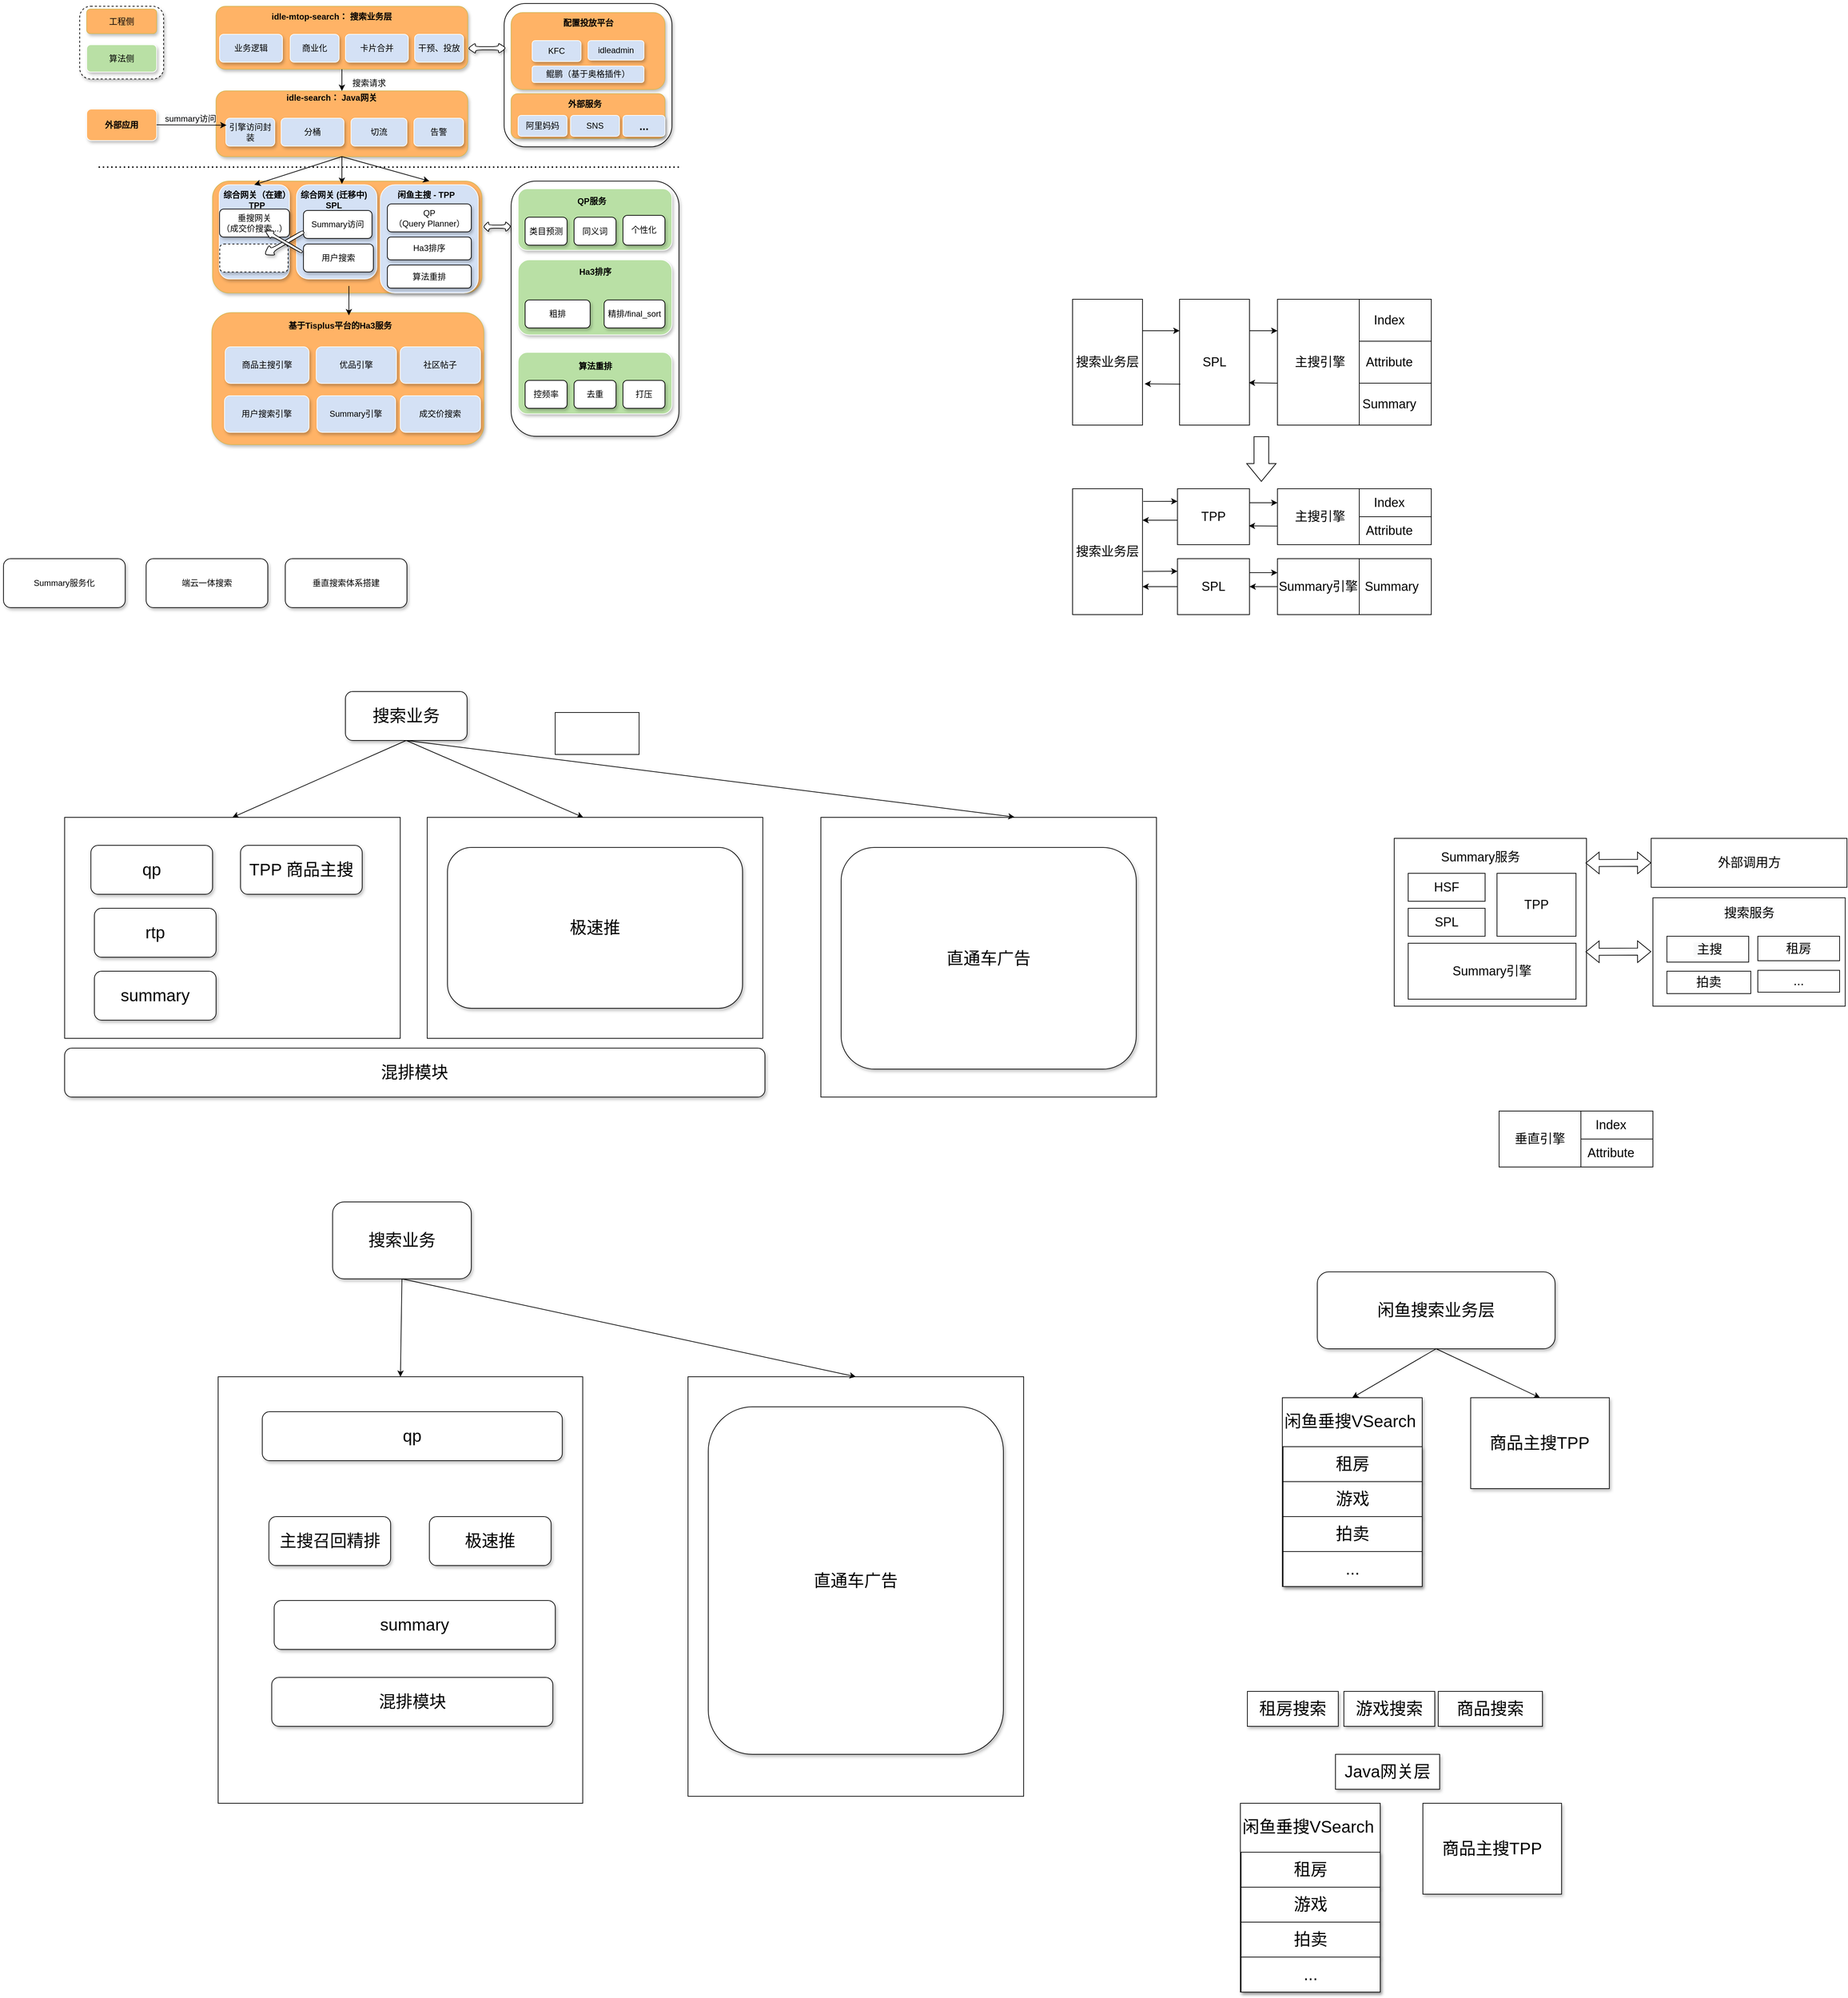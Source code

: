<mxfile version="15.5.5" type="github">
  <diagram id="nrhkv89WRPYNyi5R9gv3" name="Page-1">
    <mxGraphModel dx="2573" dy="996" grid="1" gridSize="10" guides="1" tooltips="1" connect="1" arrows="1" fold="1" page="1" pageScale="1" pageWidth="827" pageHeight="1169" math="0" shadow="0">
      <root>
        <mxCell id="0" />
        <mxCell id="1" parent="0" />
        <mxCell id="Nq8M5jpp8uqmLhBTmS_X-75" value="" style="rounded=0;whiteSpace=wrap;html=1;fontSize=18;" parent="1" vertex="1">
          <mxGeometry x="2150" y="1845" width="275" height="155" as="geometry" />
        </mxCell>
        <mxCell id="Nq8M5jpp8uqmLhBTmS_X-68" value="" style="rounded=0;whiteSpace=wrap;html=1;fontSize=18;" parent="1" vertex="1">
          <mxGeometry x="1780" y="1760" width="275" height="240" as="geometry" />
        </mxCell>
        <mxCell id="2_ZotJ4DdZBRaaGF1hpQ-7" value="" style="rounded=0;whiteSpace=wrap;html=1;fontSize=24;" parent="1" vertex="1">
          <mxGeometry x="-121.58" y="1730" width="480" height="316" as="geometry" />
        </mxCell>
        <mxCell id="0Eh8W8xkV04Ss9iOJh_o-1" value="" style="endArrow=none;dashed=1;html=1;strokeColor=#000000;strokeWidth=2;dashPattern=1 2;" parent="1" edge="1">
          <mxGeometry width="50" height="50" relative="1" as="geometry">
            <mxPoint x="-73" y="800" as="sourcePoint" />
            <mxPoint x="757" y="800" as="targetPoint" />
          </mxGeometry>
        </mxCell>
        <mxCell id="0Eh8W8xkV04Ss9iOJh_o-2" value="" style="rounded=1;whiteSpace=wrap;html=1;shadow=1;" parent="1" vertex="1">
          <mxGeometry x="507" y="566" width="240" height="205" as="geometry" />
        </mxCell>
        <mxCell id="0Eh8W8xkV04Ss9iOJh_o-3" value="" style="rounded=1;whiteSpace=wrap;html=1;shadow=1;dashed=1;" parent="1" vertex="1">
          <mxGeometry x="-100" y="570" width="120" height="104" as="geometry" />
        </mxCell>
        <mxCell id="0Eh8W8xkV04Ss9iOJh_o-4" value="" style="rounded=1;whiteSpace=wrap;html=1;shadow=1;" parent="1" vertex="1">
          <mxGeometry x="517" y="820" width="240" height="365" as="geometry" />
        </mxCell>
        <mxCell id="0Eh8W8xkV04Ss9iOJh_o-5" value="" style="rounded=1;whiteSpace=wrap;html=1;fillColor=#FFB366;strokeColor=#d6b656;shadow=1;" parent="1" vertex="1">
          <mxGeometry x="90" y="820" width="385.25" height="160" as="geometry" />
        </mxCell>
        <mxCell id="0Eh8W8xkV04Ss9iOJh_o-6" value="" style="rounded=1;whiteSpace=wrap;html=1;fillColor=#FFB366;strokeColor=#d6b656;shadow=1;" parent="1" vertex="1">
          <mxGeometry x="95" y="570" width="360" height="90" as="geometry" />
        </mxCell>
        <mxCell id="0Eh8W8xkV04Ss9iOJh_o-7" value="&lt;b&gt;idle-mtop-search： 搜索业务层&lt;/b&gt;" style="text;html=1;resizable=0;autosize=1;align=center;verticalAlign=middle;points=[];fillColor=none;strokeColor=none;rounded=0;shadow=1;" parent="1" vertex="1">
          <mxGeometry x="165" y="575" width="190" height="20" as="geometry" />
        </mxCell>
        <mxCell id="0Eh8W8xkV04Ss9iOJh_o-8" value="" style="rounded=1;whiteSpace=wrap;html=1;fillColor=#FFB366;strokeColor=#d6b656;shadow=1;" parent="1" vertex="1">
          <mxGeometry x="95" y="691" width="360" height="94" as="geometry" />
        </mxCell>
        <mxCell id="0Eh8W8xkV04Ss9iOJh_o-9" value="&lt;b&gt;idle-search： Java网关&lt;/b&gt;" style="text;html=1;resizable=0;autosize=1;align=center;verticalAlign=middle;points=[];fillColor=none;strokeColor=none;rounded=0;shadow=1;" parent="1" vertex="1">
          <mxGeometry x="190" y="691" width="140" height="20" as="geometry" />
        </mxCell>
        <mxCell id="0Eh8W8xkV04Ss9iOJh_o-10" value="算法侧" style="rounded=1;whiteSpace=wrap;html=1;fillColor=#B9E0A5;strokeColor=#FFFFFF;shadow=1;" parent="1" vertex="1">
          <mxGeometry x="-90" y="625" width="100" height="39" as="geometry" />
        </mxCell>
        <mxCell id="0Eh8W8xkV04Ss9iOJh_o-11" value="工程侧" style="rounded=1;whiteSpace=wrap;html=1;fillColor=#FFB366;strokeColor=#d6b656;shadow=1;" parent="1" vertex="1">
          <mxGeometry x="-90" y="574" width="100" height="35" as="geometry" />
        </mxCell>
        <mxCell id="0Eh8W8xkV04Ss9iOJh_o-12" value="卡片合并" style="rounded=1;whiteSpace=wrap;html=1;fillColor=#D4E1F5;strokeColor=#FFFFFF;shadow=1;" parent="1" vertex="1">
          <mxGeometry x="280" y="610" width="90" height="40" as="geometry" />
        </mxCell>
        <mxCell id="0Eh8W8xkV04Ss9iOJh_o-13" value="业务逻辑" style="rounded=1;whiteSpace=wrap;html=1;fillColor=#D4E1F5;strokeColor=#FFFFFF;shadow=1;" parent="1" vertex="1">
          <mxGeometry x="100" y="610" width="90" height="40" as="geometry" />
        </mxCell>
        <mxCell id="0Eh8W8xkV04Ss9iOJh_o-14" value="干预、投放" style="rounded=1;whiteSpace=wrap;html=1;fillColor=#D4E1F5;strokeColor=#FFFFFF;shadow=1;" parent="1" vertex="1">
          <mxGeometry x="379" y="610" width="70" height="40" as="geometry" />
        </mxCell>
        <mxCell id="0Eh8W8xkV04Ss9iOJh_o-15" value="商业化" style="rounded=1;whiteSpace=wrap;html=1;fillColor=#D4E1F5;strokeColor=#FFFFFF;shadow=1;" parent="1" vertex="1">
          <mxGeometry x="201" y="610" width="70" height="40" as="geometry" />
        </mxCell>
        <mxCell id="0Eh8W8xkV04Ss9iOJh_o-16" value="" style="rounded=1;whiteSpace=wrap;html=1;fillColor=#FFB366;strokeColor=#d6b656;shadow=1;" parent="1" vertex="1">
          <mxGeometry x="517" y="579" width="220" height="110" as="geometry" />
        </mxCell>
        <mxCell id="0Eh8W8xkV04Ss9iOJh_o-17" value="鲲鹏（基于奥格插件）" style="rounded=1;whiteSpace=wrap;html=1;fillColor=#D4E1F5;strokeColor=#FFFFFF;shadow=1;" parent="1" vertex="1">
          <mxGeometry x="547" y="655.5" width="160" height="23.5" as="geometry" />
        </mxCell>
        <mxCell id="0Eh8W8xkV04Ss9iOJh_o-18" value="&lt;b&gt;配置投放平台&lt;/b&gt;" style="text;html=1;resizable=0;autosize=1;align=center;verticalAlign=middle;points=[];fillColor=none;strokeColor=none;rounded=0;shadow=1;" parent="1" vertex="1">
          <mxGeometry x="582" y="584" width="90" height="20" as="geometry" />
        </mxCell>
        <mxCell id="0Eh8W8xkV04Ss9iOJh_o-19" value="idleadmin" style="rounded=1;whiteSpace=wrap;html=1;fillColor=#D4E1F5;strokeColor=#FFFFFF;shadow=1;" parent="1" vertex="1">
          <mxGeometry x="627" y="619" width="80" height="28" as="geometry" />
        </mxCell>
        <mxCell id="0Eh8W8xkV04Ss9iOJh_o-20" value="引擎访问封装" style="rounded=1;whiteSpace=wrap;html=1;fillColor=#D4E1F5;strokeColor=#FFFFFF;shadow=1;" parent="1" vertex="1">
          <mxGeometry x="109" y="730" width="70" height="40" as="geometry" />
        </mxCell>
        <mxCell id="0Eh8W8xkV04Ss9iOJh_o-21" value="分桶" style="rounded=1;whiteSpace=wrap;html=1;fillColor=#D4E1F5;strokeColor=#FFFFFF;shadow=1;" parent="1" vertex="1">
          <mxGeometry x="188" y="730" width="90" height="40" as="geometry" />
        </mxCell>
        <mxCell id="0Eh8W8xkV04Ss9iOJh_o-22" value="切流" style="rounded=1;whiteSpace=wrap;html=1;fillColor=#D4E1F5;strokeColor=#FFFFFF;shadow=1;" parent="1" vertex="1">
          <mxGeometry x="288" y="730" width="80" height="40" as="geometry" />
        </mxCell>
        <mxCell id="0Eh8W8xkV04Ss9iOJh_o-23" value="告警" style="rounded=1;whiteSpace=wrap;html=1;fillColor=#D4E1F5;strokeColor=#FFFFFF;shadow=1;" parent="1" vertex="1">
          <mxGeometry x="378" y="730" width="71" height="40" as="geometry" />
        </mxCell>
        <mxCell id="0Eh8W8xkV04Ss9iOJh_o-24" value="&lt;b&gt;外部应用&lt;/b&gt;" style="rounded=1;whiteSpace=wrap;html=1;fillColor=#FFB366;strokeColor=#FFFFFF;shadow=1;" parent="1" vertex="1">
          <mxGeometry x="-90" y="717" width="100" height="45" as="geometry" />
        </mxCell>
        <mxCell id="0Eh8W8xkV04Ss9iOJh_o-25" value="" style="endArrow=classic;html=1;exitX=1;exitY=0.5;exitDx=0;exitDy=0;" parent="1" source="0Eh8W8xkV04Ss9iOJh_o-24" edge="1">
          <mxGeometry width="50" height="50" relative="1" as="geometry">
            <mxPoint x="380" y="581" as="sourcePoint" />
            <mxPoint x="110" y="740" as="targetPoint" />
          </mxGeometry>
        </mxCell>
        <mxCell id="0Eh8W8xkV04Ss9iOJh_o-26" value="&lt;span style=&quot;color: rgb(0 , 0 , 0) ; font-family: &amp;#34;helvetica&amp;#34; ; font-size: 12px ; font-style: normal ; font-weight: 400 ; letter-spacing: normal ; text-align: center ; text-indent: 0px ; text-transform: none ; word-spacing: 0px ; background-color: rgb(248 , 249 , 250) ; display: inline ; float: none&quot;&gt;summary访问&lt;/span&gt;" style="text;whiteSpace=wrap;html=1;" parent="1" vertex="1">
          <mxGeometry x="20" y="717" width="90" height="30" as="geometry" />
        </mxCell>
        <mxCell id="0Eh8W8xkV04Ss9iOJh_o-27" value="" style="endArrow=classic;html=1;exitX=0.5;exitY=1;exitDx=0;exitDy=0;entryX=0.5;entryY=0;entryDx=0;entryDy=0;" parent="1" source="0Eh8W8xkV04Ss9iOJh_o-6" target="0Eh8W8xkV04Ss9iOJh_o-8" edge="1">
          <mxGeometry width="50" height="50" relative="1" as="geometry">
            <mxPoint x="380" y="700" as="sourcePoint" />
            <mxPoint x="430" y="650" as="targetPoint" />
          </mxGeometry>
        </mxCell>
        <mxCell id="0Eh8W8xkV04Ss9iOJh_o-28" value="&lt;span style=&quot;color: rgb(0 , 0 , 0) ; font-family: &amp;#34;helvetica&amp;#34; ; font-size: 12px ; font-style: normal ; font-weight: 400 ; letter-spacing: normal ; text-align: center ; text-indent: 0px ; text-transform: none ; word-spacing: 0px ; background-color: rgb(248 , 249 , 250) ; display: inline ; float: none&quot;&gt;搜索请求&lt;/span&gt;" style="text;whiteSpace=wrap;html=1;" parent="1" vertex="1">
          <mxGeometry x="288" y="666" width="90" height="30" as="geometry" />
        </mxCell>
        <mxCell id="0Eh8W8xkV04Ss9iOJh_o-29" value="" style="rounded=1;whiteSpace=wrap;html=1;fillColor=#D4E1F5;strokeColor=#FFFFFF;shadow=1;" parent="1" vertex="1">
          <mxGeometry x="330" y="825.25" width="140" height="154.75" as="geometry" />
        </mxCell>
        <mxCell id="0Eh8W8xkV04Ss9iOJh_o-30" value="&lt;b&gt;闲鱼主搜 - TPP&lt;/b&gt;" style="text;html=1;resizable=0;autosize=1;align=center;verticalAlign=middle;points=[];fillColor=none;strokeColor=none;rounded=0;shadow=1;" parent="1" vertex="1">
          <mxGeometry x="345" y="830" width="100" height="20" as="geometry" />
        </mxCell>
        <mxCell id="0Eh8W8xkV04Ss9iOJh_o-31" value="" style="rounded=1;whiteSpace=wrap;html=1;fillColor=#D4E1F5;strokeColor=#FFFFFF;shadow=1;" parent="1" vertex="1">
          <mxGeometry x="210" y="825.25" width="115" height="134.75" as="geometry" />
        </mxCell>
        <mxCell id="0Eh8W8xkV04Ss9iOJh_o-32" value="&lt;b&gt;综合网关 (迁移中)&lt;br&gt;SPL&lt;br&gt;&lt;/b&gt;" style="text;html=1;resizable=0;autosize=1;align=center;verticalAlign=middle;points=[];fillColor=none;strokeColor=none;rounded=0;shadow=1;" parent="1" vertex="1">
          <mxGeometry x="208" y="832" width="110" height="30" as="geometry" />
        </mxCell>
        <mxCell id="0Eh8W8xkV04Ss9iOJh_o-33" value="" style="rounded=1;whiteSpace=wrap;html=1;fillColor=#D4E1F5;shadow=1;strokeColor=#FFFFFF;" parent="1" vertex="1">
          <mxGeometry x="99.5" y="825.25" width="100.5" height="134.75" as="geometry" />
        </mxCell>
        <mxCell id="0Eh8W8xkV04Ss9iOJh_o-34" value="QP&lt;br&gt;（Query Planner）" style="rounded=1;whiteSpace=wrap;html=1;fillColor=#FFFFFF;strokeColor=#000000;shadow=1;" parent="1" vertex="1">
          <mxGeometry x="340" y="852.63" width="120" height="40" as="geometry" />
        </mxCell>
        <mxCell id="0Eh8W8xkV04Ss9iOJh_o-35" value="算法重排" style="rounded=1;whiteSpace=wrap;html=1;fillColor=#FFFFFF;strokeColor=#000000;shadow=1;" parent="1" vertex="1">
          <mxGeometry x="340" y="940" width="120" height="33" as="geometry" />
        </mxCell>
        <mxCell id="0Eh8W8xkV04Ss9iOJh_o-36" value="&lt;b&gt;综合网关（在建）&lt;br&gt;TPP&lt;/b&gt;" style="text;html=1;resizable=0;autosize=1;align=center;verticalAlign=middle;points=[];fillColor=none;strokeColor=none;rounded=0;shadow=1;" parent="1" vertex="1">
          <mxGeometry x="98" y="832" width="110" height="30" as="geometry" />
        </mxCell>
        <mxCell id="0Eh8W8xkV04Ss9iOJh_o-37" value="垂搜网关&lt;br&gt;（成交价搜索...）" style="rounded=1;whiteSpace=wrap;html=1;fillColor=#FFFFFF;strokeColor=#000000;shadow=1;" parent="1" vertex="1">
          <mxGeometry x="100" y="860" width="100" height="40" as="geometry" />
        </mxCell>
        <mxCell id="0Eh8W8xkV04Ss9iOJh_o-38" value="" style="rounded=1;whiteSpace=wrap;html=1;fillColor=#FFFFFF;strokeColor=#000000;shadow=1;dashed=1;" parent="1" vertex="1">
          <mxGeometry x="100.25" y="910" width="97.75" height="40" as="geometry" />
        </mxCell>
        <mxCell id="0Eh8W8xkV04Ss9iOJh_o-39" value="Summary访问" style="rounded=1;whiteSpace=wrap;html=1;fillColor=#FFFFFF;strokeColor=#000000;shadow=1;" parent="1" vertex="1">
          <mxGeometry x="220" y="862" width="98" height="40" as="geometry" />
        </mxCell>
        <mxCell id="0Eh8W8xkV04Ss9iOJh_o-40" value="用户搜索" style="rounded=1;whiteSpace=wrap;html=1;fillColor=#FFFFFF;strokeColor=#000000;shadow=1;" parent="1" vertex="1">
          <mxGeometry x="220" y="910" width="100" height="40" as="geometry" />
        </mxCell>
        <mxCell id="0Eh8W8xkV04Ss9iOJh_o-41" value="" style="endArrow=classic;html=1;exitX=0.5;exitY=1;exitDx=0;exitDy=0;entryX=0.5;entryY=0;entryDx=0;entryDy=0;" parent="1" source="0Eh8W8xkV04Ss9iOJh_o-8" target="0Eh8W8xkV04Ss9iOJh_o-33" edge="1">
          <mxGeometry width="50" height="50" relative="1" as="geometry">
            <mxPoint x="285" y="794" as="sourcePoint" />
            <mxPoint x="295" y="710" as="targetPoint" />
          </mxGeometry>
        </mxCell>
        <mxCell id="0Eh8W8xkV04Ss9iOJh_o-42" value="" style="endArrow=classic;html=1;exitX=0.5;exitY=1;exitDx=0;exitDy=0;" parent="1" source="0Eh8W8xkV04Ss9iOJh_o-8" edge="1">
          <mxGeometry width="50" height="50" relative="1" as="geometry">
            <mxPoint x="280" y="790" as="sourcePoint" />
            <mxPoint x="275" y="824" as="targetPoint" />
          </mxGeometry>
        </mxCell>
        <mxCell id="0Eh8W8xkV04Ss9iOJh_o-43" value="" style="endArrow=classic;html=1;exitX=0.5;exitY=1;exitDx=0;exitDy=0;" parent="1" source="0Eh8W8xkV04Ss9iOJh_o-8" edge="1">
          <mxGeometry width="50" height="50" relative="1" as="geometry">
            <mxPoint x="280" y="794" as="sourcePoint" />
            <mxPoint x="400" y="820" as="targetPoint" />
          </mxGeometry>
        </mxCell>
        <mxCell id="0Eh8W8xkV04Ss9iOJh_o-44" value="" style="shape=singleArrow;direction=west;whiteSpace=wrap;html=1;rounded=1;shadow=1;strokeColor=#000000;fillColor=#FFFFFF;gradientColor=none;rotation=-30;arrowWidth=0.298;arrowSize=0.2;" parent="1" vertex="1">
          <mxGeometry x="159.54" y="900.3" width="65" height="17.13" as="geometry" />
        </mxCell>
        <mxCell id="0Eh8W8xkV04Ss9iOJh_o-45" value="" style="shape=singleArrow;direction=west;whiteSpace=wrap;html=1;rounded=1;shadow=1;strokeColor=#000000;fillColor=#FFFFFF;gradientColor=none;rotation=30;arrowWidth=0.298;arrowSize=0.2;" parent="1" vertex="1">
          <mxGeometry x="160.77" y="899.91" width="61.46" height="12.63" as="geometry" />
        </mxCell>
        <mxCell id="0Eh8W8xkV04Ss9iOJh_o-46" value="" style="rounded=1;whiteSpace=wrap;html=1;fillColor=#FFB366;strokeColor=#d6b656;shadow=1;" parent="1" vertex="1">
          <mxGeometry x="89" y="1008.18" width="389" height="188.82" as="geometry" />
        </mxCell>
        <mxCell id="0Eh8W8xkV04Ss9iOJh_o-47" value="商品主搜引擎" style="rounded=1;whiteSpace=wrap;html=1;fillColor=#D4E1F5;shadow=1;strokeColor=#FFFFFF;" parent="1" vertex="1">
          <mxGeometry x="108" y="1057" width="120" height="52.37" as="geometry" />
        </mxCell>
        <mxCell id="0Eh8W8xkV04Ss9iOJh_o-48" value="" style="shape=doubleArrow;whiteSpace=wrap;html=1;rounded=1;shadow=1;strokeColor=#000000;fillColor=#FFFFFF;gradientColor=none;" parent="1" vertex="1">
          <mxGeometry x="455" y="622.5" width="55" height="15" as="geometry" />
        </mxCell>
        <mxCell id="0Eh8W8xkV04Ss9iOJh_o-49" value="用户搜索引擎" style="rounded=1;whiteSpace=wrap;html=1;fillColor=#D4E1F5;shadow=1;strokeColor=#FFFFFF;" parent="1" vertex="1">
          <mxGeometry x="107" y="1127" width="121" height="52.37" as="geometry" />
        </mxCell>
        <mxCell id="0Eh8W8xkV04Ss9iOJh_o-50" value="优品引擎" style="rounded=1;whiteSpace=wrap;html=1;fillColor=#D4E1F5;shadow=1;strokeColor=#FFFFFF;" parent="1" vertex="1">
          <mxGeometry x="238.17" y="1057" width="114.83" height="52.37" as="geometry" />
        </mxCell>
        <mxCell id="0Eh8W8xkV04Ss9iOJh_o-51" value="Summary引擎" style="rounded=1;whiteSpace=wrap;html=1;fillColor=#D4E1F5;shadow=1;strokeColor=#FFFFFF;" parent="1" vertex="1">
          <mxGeometry x="239.38" y="1127" width="112.41" height="52.37" as="geometry" />
        </mxCell>
        <mxCell id="0Eh8W8xkV04Ss9iOJh_o-52" value="社区帖子" style="rounded=1;whiteSpace=wrap;html=1;fillColor=#D4E1F5;shadow=1;strokeColor=#FFFFFF;" parent="1" vertex="1">
          <mxGeometry x="358.42" y="1057" width="114.83" height="52.37" as="geometry" />
        </mxCell>
        <mxCell id="0Eh8W8xkV04Ss9iOJh_o-53" value="成交价搜索" style="rounded=1;whiteSpace=wrap;html=1;fillColor=#D4E1F5;shadow=1;strokeColor=#FFFFFF;" parent="1" vertex="1">
          <mxGeometry x="358.42" y="1127" width="114.83" height="52.37" as="geometry" />
        </mxCell>
        <mxCell id="0Eh8W8xkV04Ss9iOJh_o-54" value="&lt;b&gt;基于Tisplus平台的Ha3服务&lt;/b&gt;" style="text;html=1;resizable=0;autosize=1;align=center;verticalAlign=middle;points=[];fillColor=none;strokeColor=none;rounded=0;shadow=1;" parent="1" vertex="1">
          <mxGeometry x="191.79" y="1017" width="160" height="20" as="geometry" />
        </mxCell>
        <mxCell id="0Eh8W8xkV04Ss9iOJh_o-55" value="" style="endArrow=classic;html=1;" parent="1" edge="1">
          <mxGeometry width="50" height="50" relative="1" as="geometry">
            <mxPoint x="285" y="970" as="sourcePoint" />
            <mxPoint x="285" y="1012" as="targetPoint" />
          </mxGeometry>
        </mxCell>
        <mxCell id="0Eh8W8xkV04Ss9iOJh_o-56" value="" style="rounded=1;whiteSpace=wrap;html=1;fillColor=#B9E0A5;strokeColor=#FFFFFF;shadow=1;" parent="1" vertex="1">
          <mxGeometry x="527" y="831" width="220" height="88" as="geometry" />
        </mxCell>
        <mxCell id="0Eh8W8xkV04Ss9iOJh_o-57" value="&lt;b&gt;QP服务&lt;/b&gt;" style="text;html=1;resizable=0;autosize=1;align=center;verticalAlign=middle;points=[];fillColor=none;strokeColor=none;rounded=0;shadow=1;" parent="1" vertex="1">
          <mxGeometry x="602" y="839" width="60" height="20" as="geometry" />
        </mxCell>
        <mxCell id="0Eh8W8xkV04Ss9iOJh_o-58" value="类目预测" style="rounded=1;whiteSpace=wrap;html=1;fillColor=#FFFFFF;strokeColor=#000000;shadow=1;" parent="1" vertex="1">
          <mxGeometry x="537" y="871.63" width="60" height="40" as="geometry" />
        </mxCell>
        <mxCell id="0Eh8W8xkV04Ss9iOJh_o-59" value="同义词" style="rounded=1;whiteSpace=wrap;html=1;fillColor=#FFFFFF;strokeColor=#000000;shadow=1;" parent="1" vertex="1">
          <mxGeometry x="607" y="871.63" width="60" height="40" as="geometry" />
        </mxCell>
        <mxCell id="0Eh8W8xkV04Ss9iOJh_o-60" value="个性化" style="rounded=1;whiteSpace=wrap;html=1;fillColor=#FFFFFF;strokeColor=#000000;shadow=1;" parent="1" vertex="1">
          <mxGeometry x="677" y="869" width="60" height="42.63" as="geometry" />
        </mxCell>
        <mxCell id="0Eh8W8xkV04Ss9iOJh_o-61" value="" style="rounded=1;whiteSpace=wrap;html=1;fillColor=#B9E0A5;strokeColor=#FFFFFF;shadow=1;" parent="1" vertex="1">
          <mxGeometry x="527" y="1065" width="220" height="88" as="geometry" />
        </mxCell>
        <mxCell id="0Eh8W8xkV04Ss9iOJh_o-62" value="&lt;b&gt;算法重排&lt;/b&gt;" style="text;html=1;resizable=0;autosize=1;align=center;verticalAlign=middle;points=[];fillColor=none;strokeColor=none;rounded=0;shadow=1;" parent="1" vertex="1">
          <mxGeometry x="607" y="1075" width="60" height="20" as="geometry" />
        </mxCell>
        <mxCell id="0Eh8W8xkV04Ss9iOJh_o-63" value="控频率" style="rounded=1;whiteSpace=wrap;html=1;fillColor=#FFFFFF;strokeColor=#000000;shadow=1;" parent="1" vertex="1">
          <mxGeometry x="537" y="1105" width="60" height="40" as="geometry" />
        </mxCell>
        <mxCell id="0Eh8W8xkV04Ss9iOJh_o-64" value="去重" style="rounded=1;whiteSpace=wrap;html=1;fillColor=#FFFFFF;strokeColor=#000000;shadow=1;" parent="1" vertex="1">
          <mxGeometry x="607" y="1105" width="60" height="40" as="geometry" />
        </mxCell>
        <mxCell id="0Eh8W8xkV04Ss9iOJh_o-65" value="打压" style="rounded=1;whiteSpace=wrap;html=1;fillColor=#FFFFFF;strokeColor=#000000;shadow=1;" parent="1" vertex="1">
          <mxGeometry x="677" y="1105" width="60" height="40" as="geometry" />
        </mxCell>
        <mxCell id="0Eh8W8xkV04Ss9iOJh_o-66" value="" style="shape=doubleArrow;whiteSpace=wrap;html=1;rounded=1;shadow=1;strokeColor=#000000;fillColor=#FFFFFF;gradientColor=none;" parent="1" vertex="1">
          <mxGeometry x="477" y="877.63" width="40" height="15" as="geometry" />
        </mxCell>
        <mxCell id="0Eh8W8xkV04Ss9iOJh_o-67" value="KFC" style="rounded=1;whiteSpace=wrap;html=1;fillColor=#D4E1F5;strokeColor=#FFFFFF;shadow=1;" parent="1" vertex="1">
          <mxGeometry x="547" y="619" width="70" height="30" as="geometry" />
        </mxCell>
        <mxCell id="0Eh8W8xkV04Ss9iOJh_o-68" value="" style="rounded=1;whiteSpace=wrap;html=1;fillColor=#FFB366;strokeColor=#d6b656;shadow=1;" parent="1" vertex="1">
          <mxGeometry x="517" y="695" width="220" height="64" as="geometry" />
        </mxCell>
        <mxCell id="0Eh8W8xkV04Ss9iOJh_o-69" value="&lt;b&gt;外部服务&lt;/b&gt;" style="text;html=1;resizable=0;autosize=1;align=center;verticalAlign=middle;points=[];fillColor=none;strokeColor=none;rounded=0;shadow=1;" parent="1" vertex="1">
          <mxGeometry x="592" y="700" width="60" height="20" as="geometry" />
        </mxCell>
        <mxCell id="0Eh8W8xkV04Ss9iOJh_o-70" value="阿里妈妈" style="rounded=1;whiteSpace=wrap;html=1;fillColor=#D4E1F5;strokeColor=#FFFFFF;shadow=1;" parent="1" vertex="1">
          <mxGeometry x="527" y="726" width="70" height="30" as="geometry" />
        </mxCell>
        <mxCell id="0Eh8W8xkV04Ss9iOJh_o-71" value="SNS" style="rounded=1;whiteSpace=wrap;html=1;fillColor=#D4E1F5;strokeColor=#FFFFFF;shadow=1;" parent="1" vertex="1">
          <mxGeometry x="602" y="726" width="70" height="30" as="geometry" />
        </mxCell>
        <mxCell id="0Eh8W8xkV04Ss9iOJh_o-72" value="&lt;font style=&quot;font-size: 16px&quot;&gt;&lt;b&gt;...&lt;/b&gt;&lt;/font&gt;" style="rounded=1;whiteSpace=wrap;html=1;fillColor=#D4E1F5;strokeColor=#FFFFFF;shadow=1;" parent="1" vertex="1">
          <mxGeometry x="677" y="726" width="60" height="30" as="geometry" />
        </mxCell>
        <mxCell id="0Eh8W8xkV04Ss9iOJh_o-73" value="Ha3排序" style="rounded=1;whiteSpace=wrap;html=1;fillColor=#FFFFFF;strokeColor=#000000;shadow=1;" parent="1" vertex="1">
          <mxGeometry x="340" y="900" width="120" height="32.63" as="geometry" />
        </mxCell>
        <mxCell id="0Eh8W8xkV04Ss9iOJh_o-74" value="" style="rounded=1;whiteSpace=wrap;html=1;fillColor=#B9E0A5;strokeColor=#FFFFFF;shadow=1;" parent="1" vertex="1">
          <mxGeometry x="527" y="932.63" width="220" height="107.37" as="geometry" />
        </mxCell>
        <mxCell id="0Eh8W8xkV04Ss9iOJh_o-75" value="&lt;b&gt;Ha3排序&lt;/b&gt;" style="text;html=1;resizable=0;autosize=1;align=center;verticalAlign=middle;points=[];fillColor=none;strokeColor=none;rounded=0;shadow=1;" parent="1" vertex="1">
          <mxGeometry x="607" y="940" width="60" height="20" as="geometry" />
        </mxCell>
        <mxCell id="0Eh8W8xkV04Ss9iOJh_o-76" value="粗排" style="rounded=1;whiteSpace=wrap;html=1;fillColor=#FFFFFF;strokeColor=#000000;shadow=1;" parent="1" vertex="1">
          <mxGeometry x="537" y="990" width="93" height="40" as="geometry" />
        </mxCell>
        <mxCell id="0Eh8W8xkV04Ss9iOJh_o-77" value="精排/final_sort" style="rounded=1;whiteSpace=wrap;html=1;fillColor=#FFFFFF;strokeColor=#000000;shadow=1;" parent="1" vertex="1">
          <mxGeometry x="650" y="990" width="87" height="40" as="geometry" />
        </mxCell>
        <mxCell id="0Eh8W8xkV04Ss9iOJh_o-78" value="Summary服务化" style="rounded=1;whiteSpace=wrap;html=1;shadow=1;" parent="1" vertex="1">
          <mxGeometry x="-209" y="1360" width="174" height="70" as="geometry" />
        </mxCell>
        <mxCell id="0Eh8W8xkV04Ss9iOJh_o-79" value="端云一体搜索" style="rounded=1;whiteSpace=wrap;html=1;shadow=1;" parent="1" vertex="1">
          <mxGeometry x="-5" y="1360" width="174" height="70" as="geometry" />
        </mxCell>
        <mxCell id="0Eh8W8xkV04Ss9iOJh_o-80" value="垂直搜索体系搭建" style="rounded=1;whiteSpace=wrap;html=1;shadow=1;" parent="1" vertex="1">
          <mxGeometry x="194" y="1360" width="174" height="70" as="geometry" />
        </mxCell>
        <mxCell id="2_ZotJ4DdZBRaaGF1hpQ-1" value="搜索业务" style="rounded=1;whiteSpace=wrap;html=1;shadow=1;fontSize=24;" parent="1" vertex="1">
          <mxGeometry x="280" y="1550" width="174" height="70" as="geometry" />
        </mxCell>
        <mxCell id="2_ZotJ4DdZBRaaGF1hpQ-2" value="TPP 商品主搜" style="rounded=1;whiteSpace=wrap;html=1;shadow=1;fontSize=24;" parent="1" vertex="1">
          <mxGeometry x="130" y="1770" width="174" height="70" as="geometry" />
        </mxCell>
        <mxCell id="2_ZotJ4DdZBRaaGF1hpQ-3" value="qp" style="rounded=1;whiteSpace=wrap;html=1;shadow=1;fontSize=24;" parent="1" vertex="1">
          <mxGeometry x="-84" y="1770" width="174" height="70" as="geometry" />
        </mxCell>
        <mxCell id="2_ZotJ4DdZBRaaGF1hpQ-4" value="rtp" style="rounded=1;whiteSpace=wrap;html=1;shadow=1;fontSize=24;" parent="1" vertex="1">
          <mxGeometry x="-79" y="1860" width="174" height="70" as="geometry" />
        </mxCell>
        <mxCell id="2_ZotJ4DdZBRaaGF1hpQ-5" value="summary" style="rounded=1;whiteSpace=wrap;html=1;shadow=1;fontSize=24;" parent="1" vertex="1">
          <mxGeometry x="-79" y="1950" width="174" height="70" as="geometry" />
        </mxCell>
        <mxCell id="2_ZotJ4DdZBRaaGF1hpQ-8" value="" style="endArrow=classic;html=1;rounded=0;fontSize=24;exitX=0.5;exitY=1;exitDx=0;exitDy=0;entryX=0.5;entryY=0;entryDx=0;entryDy=0;" parent="1" source="2_ZotJ4DdZBRaaGF1hpQ-1" target="2_ZotJ4DdZBRaaGF1hpQ-7" edge="1">
          <mxGeometry width="50" height="50" relative="1" as="geometry">
            <mxPoint x="420" y="1990" as="sourcePoint" />
            <mxPoint x="470" y="1940" as="targetPoint" />
          </mxGeometry>
        </mxCell>
        <mxCell id="2_ZotJ4DdZBRaaGF1hpQ-9" value="" style="rounded=0;whiteSpace=wrap;html=1;fontSize=24;" parent="1" vertex="1">
          <mxGeometry x="397" y="1730" width="480" height="316" as="geometry" />
        </mxCell>
        <mxCell id="2_ZotJ4DdZBRaaGF1hpQ-10" value="极速推" style="rounded=1;whiteSpace=wrap;html=1;shadow=1;fontSize=24;" parent="1" vertex="1">
          <mxGeometry x="426" y="1773" width="422" height="230" as="geometry" />
        </mxCell>
        <mxCell id="2_ZotJ4DdZBRaaGF1hpQ-14" value="" style="endArrow=classic;html=1;rounded=0;fontSize=24;exitX=0.5;exitY=1;exitDx=0;exitDy=0;entryX=0.465;entryY=0;entryDx=0;entryDy=0;entryPerimeter=0;" parent="1" source="2_ZotJ4DdZBRaaGF1hpQ-1" target="2_ZotJ4DdZBRaaGF1hpQ-9" edge="1">
          <mxGeometry width="50" height="50" relative="1" as="geometry">
            <mxPoint x="405" y="1620" as="sourcePoint" />
            <mxPoint x="128.42" y="1740" as="targetPoint" />
          </mxGeometry>
        </mxCell>
        <mxCell id="2_ZotJ4DdZBRaaGF1hpQ-16" value="" style="rounded=0;whiteSpace=wrap;html=1;fontSize=24;" parent="1" vertex="1">
          <mxGeometry x="98" y="2530" width="521.42" height="610" as="geometry" />
        </mxCell>
        <mxCell id="2_ZotJ4DdZBRaaGF1hpQ-17" value="搜索业务" style="rounded=1;whiteSpace=wrap;html=1;shadow=1;fontSize=24;" parent="1" vertex="1">
          <mxGeometry x="261.71" y="2280" width="198.29" height="110" as="geometry" />
        </mxCell>
        <mxCell id="2_ZotJ4DdZBRaaGF1hpQ-19" value="qp" style="rounded=1;whiteSpace=wrap;html=1;shadow=1;fontSize=24;" parent="1" vertex="1">
          <mxGeometry x="161.13" y="2580" width="429" height="70" as="geometry" />
        </mxCell>
        <mxCell id="2_ZotJ4DdZBRaaGF1hpQ-20" value="主搜召回精排" style="rounded=1;whiteSpace=wrap;html=1;shadow=1;fontSize=24;" parent="1" vertex="1">
          <mxGeometry x="170.63" y="2730" width="174" height="70" as="geometry" />
        </mxCell>
        <mxCell id="2_ZotJ4DdZBRaaGF1hpQ-21" value="summary" style="rounded=1;whiteSpace=wrap;html=1;shadow=1;fontSize=24;" parent="1" vertex="1">
          <mxGeometry x="178.13" y="2850" width="402" height="70" as="geometry" />
        </mxCell>
        <mxCell id="2_ZotJ4DdZBRaaGF1hpQ-22" value="" style="endArrow=classic;html=1;rounded=0;fontSize=24;exitX=0.5;exitY=1;exitDx=0;exitDy=0;entryX=0.5;entryY=0;entryDx=0;entryDy=0;" parent="1" source="2_ZotJ4DdZBRaaGF1hpQ-17" target="2_ZotJ4DdZBRaaGF1hpQ-16" edge="1">
          <mxGeometry width="50" height="50" relative="1" as="geometry">
            <mxPoint x="411.71" y="2780" as="sourcePoint" />
            <mxPoint x="461.71" y="2730" as="targetPoint" />
          </mxGeometry>
        </mxCell>
        <mxCell id="2_ZotJ4DdZBRaaGF1hpQ-28" value="极速推" style="rounded=1;whiteSpace=wrap;html=1;shadow=1;fontSize=24;" parent="1" vertex="1">
          <mxGeometry x="400.13" y="2730" width="174" height="70" as="geometry" />
        </mxCell>
        <mxCell id="2_ZotJ4DdZBRaaGF1hpQ-29" value="混排模块" style="rounded=1;whiteSpace=wrap;html=1;shadow=1;fontSize=24;" parent="1" vertex="1">
          <mxGeometry x="174.63" y="2960" width="402" height="70" as="geometry" />
        </mxCell>
        <mxCell id="2_ZotJ4DdZBRaaGF1hpQ-30" value="混排模块" style="rounded=1;whiteSpace=wrap;html=1;shadow=1;fontSize=24;" parent="1" vertex="1">
          <mxGeometry x="-121.58" y="2060" width="1001.58" height="70" as="geometry" />
        </mxCell>
        <mxCell id="2_ZotJ4DdZBRaaGF1hpQ-31" value="" style="rounded=0;whiteSpace=wrap;html=1;fontSize=24;" parent="1" vertex="1">
          <mxGeometry x="960" y="1730" width="480" height="400" as="geometry" />
        </mxCell>
        <mxCell id="2_ZotJ4DdZBRaaGF1hpQ-32" value="直通车广告" style="rounded=1;whiteSpace=wrap;html=1;shadow=1;fontSize=24;" parent="1" vertex="1">
          <mxGeometry x="989" y="1773" width="422" height="317" as="geometry" />
        </mxCell>
        <mxCell id="2_ZotJ4DdZBRaaGF1hpQ-33" value="" style="endArrow=classic;html=1;rounded=0;fontSize=24;exitX=0.5;exitY=1;exitDx=0;exitDy=0;entryX=0.577;entryY=-0.001;entryDx=0;entryDy=0;entryPerimeter=0;" parent="1" source="2_ZotJ4DdZBRaaGF1hpQ-1" target="2_ZotJ4DdZBRaaGF1hpQ-31" edge="1">
          <mxGeometry width="50" height="50" relative="1" as="geometry">
            <mxPoint x="377" y="1630" as="sourcePoint" />
            <mxPoint x="630.2" y="1740" as="targetPoint" />
          </mxGeometry>
        </mxCell>
        <mxCell id="2_ZotJ4DdZBRaaGF1hpQ-34" value="" style="rounded=0;whiteSpace=wrap;html=1;fontSize=24;" parent="1" vertex="1">
          <mxGeometry x="770" y="2530" width="480" height="600" as="geometry" />
        </mxCell>
        <mxCell id="2_ZotJ4DdZBRaaGF1hpQ-35" value="直通车广告" style="rounded=1;whiteSpace=wrap;html=1;shadow=1;fontSize=24;" parent="1" vertex="1">
          <mxGeometry x="799" y="2573" width="422" height="497" as="geometry" />
        </mxCell>
        <mxCell id="2_ZotJ4DdZBRaaGF1hpQ-36" value="" style="endArrow=classic;html=1;rounded=0;fontSize=24;exitX=0.5;exitY=1;exitDx=0;exitDy=0;entryX=0.5;entryY=0;entryDx=0;entryDy=0;" parent="1" source="2_ZotJ4DdZBRaaGF1hpQ-17" target="2_ZotJ4DdZBRaaGF1hpQ-34" edge="1">
          <mxGeometry width="50" height="50" relative="1" as="geometry">
            <mxPoint x="377" y="1630" as="sourcePoint" />
            <mxPoint x="1246.96" y="1739.6" as="targetPoint" />
          </mxGeometry>
        </mxCell>
        <mxCell id="Nq8M5jpp8uqmLhBTmS_X-4" value="Index" style="rounded=0;whiteSpace=wrap;html=1;fontSize=18;" parent="1" vertex="1">
          <mxGeometry x="1713" y="989" width="120" height="60" as="geometry" />
        </mxCell>
        <mxCell id="Nq8M5jpp8uqmLhBTmS_X-5" value="Attribute" style="rounded=0;whiteSpace=wrap;html=1;fontSize=18;" parent="1" vertex="1">
          <mxGeometry x="1713" y="1049" width="120" height="60" as="geometry" />
        </mxCell>
        <mxCell id="Nq8M5jpp8uqmLhBTmS_X-6" value="" style="rounded=0;whiteSpace=wrap;html=1;" parent="1" vertex="1">
          <mxGeometry x="580" y="1580" width="120" height="60" as="geometry" />
        </mxCell>
        <mxCell id="Nq8M5jpp8uqmLhBTmS_X-7" value="Summary" style="rounded=0;whiteSpace=wrap;html=1;fontSize=18;" parent="1" vertex="1">
          <mxGeometry x="1713" y="1109" width="120" height="60" as="geometry" />
        </mxCell>
        <mxCell id="Nq8M5jpp8uqmLhBTmS_X-8" value="&amp;nbsp;主搜引擎" style="rounded=0;whiteSpace=wrap;html=1;fontSize=18;" parent="1" vertex="1">
          <mxGeometry x="1613" y="989" width="117" height="180" as="geometry" />
        </mxCell>
        <mxCell id="Nq8M5jpp8uqmLhBTmS_X-9" value="SPL" style="rounded=0;whiteSpace=wrap;html=1;fontSize=18;" parent="1" vertex="1">
          <mxGeometry x="1473" y="989" width="100" height="180" as="geometry" />
        </mxCell>
        <mxCell id="Nq8M5jpp8uqmLhBTmS_X-12" value="" style="endArrow=classic;html=1;rounded=0;entryX=0;entryY=0.25;entryDx=0;entryDy=0;exitX=1;exitY=0.25;exitDx=0;exitDy=0;fontSize=18;" parent="1" source="Nq8M5jpp8uqmLhBTmS_X-9" target="Nq8M5jpp8uqmLhBTmS_X-8" edge="1">
          <mxGeometry width="50" height="50" relative="1" as="geometry">
            <mxPoint x="1573" y="1059" as="sourcePoint" />
            <mxPoint x="1623" y="1009" as="targetPoint" />
          </mxGeometry>
        </mxCell>
        <mxCell id="Nq8M5jpp8uqmLhBTmS_X-13" value="" style="endArrow=classic;html=1;rounded=0;entryX=0.99;entryY=0.663;entryDx=0;entryDy=0;exitX=0;exitY=0.667;exitDx=0;exitDy=0;exitPerimeter=0;entryPerimeter=0;fontSize=18;" parent="1" source="Nq8M5jpp8uqmLhBTmS_X-8" target="Nq8M5jpp8uqmLhBTmS_X-9" edge="1">
          <mxGeometry width="50" height="50" relative="1" as="geometry">
            <mxPoint x="1583" y="1044" as="sourcePoint" />
            <mxPoint x="1623" y="1044" as="targetPoint" />
          </mxGeometry>
        </mxCell>
        <mxCell id="Nq8M5jpp8uqmLhBTmS_X-14" value="搜索业务层" style="rounded=0;whiteSpace=wrap;html=1;fontSize=18;" parent="1" vertex="1">
          <mxGeometry x="1320" y="989" width="100" height="180" as="geometry" />
        </mxCell>
        <mxCell id="Nq8M5jpp8uqmLhBTmS_X-15" value="" style="endArrow=classic;html=1;rounded=0;exitX=1;exitY=0.25;exitDx=0;exitDy=0;fontSize=18;" parent="1" source="Nq8M5jpp8uqmLhBTmS_X-14" edge="1">
          <mxGeometry width="50" height="50" relative="1" as="geometry">
            <mxPoint x="1583" y="1044" as="sourcePoint" />
            <mxPoint x="1473" y="1034" as="targetPoint" />
          </mxGeometry>
        </mxCell>
        <mxCell id="Nq8M5jpp8uqmLhBTmS_X-17" value="" style="endArrow=classic;html=1;rounded=0;exitX=0.01;exitY=0.674;exitDx=0;exitDy=0;exitPerimeter=0;fontSize=18;" parent="1" source="Nq8M5jpp8uqmLhBTmS_X-9" edge="1">
          <mxGeometry width="50" height="50" relative="1" as="geometry">
            <mxPoint x="1623" y="1119.06" as="sourcePoint" />
            <mxPoint x="1423" y="1110" as="targetPoint" />
          </mxGeometry>
        </mxCell>
        <mxCell id="Nq8M5jpp8uqmLhBTmS_X-28" value="Index" style="rounded=0;whiteSpace=wrap;html=1;fontSize=18;" parent="1" vertex="1">
          <mxGeometry x="1713" y="1260" width="120" height="40" as="geometry" />
        </mxCell>
        <mxCell id="Nq8M5jpp8uqmLhBTmS_X-29" value="Attribute" style="rounded=0;whiteSpace=wrap;html=1;fontSize=18;" parent="1" vertex="1">
          <mxGeometry x="1713" y="1300" width="120" height="40" as="geometry" />
        </mxCell>
        <mxCell id="Nq8M5jpp8uqmLhBTmS_X-30" value="Summary" style="rounded=0;whiteSpace=wrap;html=1;fontSize=18;" parent="1" vertex="1">
          <mxGeometry x="1720" y="1360" width="113" height="80" as="geometry" />
        </mxCell>
        <mxCell id="Nq8M5jpp8uqmLhBTmS_X-31" value="&amp;nbsp;主搜引擎" style="rounded=0;whiteSpace=wrap;html=1;fontSize=18;" parent="1" vertex="1">
          <mxGeometry x="1613" y="1260" width="117" height="80" as="geometry" />
        </mxCell>
        <mxCell id="Nq8M5jpp8uqmLhBTmS_X-32" value="TPP" style="rounded=0;whiteSpace=wrap;html=1;fontSize=18;" parent="1" vertex="1">
          <mxGeometry x="1470" y="1260" width="103" height="80" as="geometry" />
        </mxCell>
        <mxCell id="Nq8M5jpp8uqmLhBTmS_X-33" value="" style="endArrow=classic;html=1;rounded=0;entryX=0;entryY=0.25;entryDx=0;entryDy=0;exitX=1;exitY=0.25;exitDx=0;exitDy=0;fontSize=18;" parent="1" source="Nq8M5jpp8uqmLhBTmS_X-32" target="Nq8M5jpp8uqmLhBTmS_X-31" edge="1">
          <mxGeometry width="50" height="50" relative="1" as="geometry">
            <mxPoint x="1573" y="1330" as="sourcePoint" />
            <mxPoint x="1623" y="1280" as="targetPoint" />
          </mxGeometry>
        </mxCell>
        <mxCell id="Nq8M5jpp8uqmLhBTmS_X-34" value="" style="endArrow=classic;html=1;rounded=0;entryX=0.99;entryY=0.663;entryDx=0;entryDy=0;exitX=0;exitY=0.667;exitDx=0;exitDy=0;exitPerimeter=0;entryPerimeter=0;fontSize=18;" parent="1" source="Nq8M5jpp8uqmLhBTmS_X-31" target="Nq8M5jpp8uqmLhBTmS_X-32" edge="1">
          <mxGeometry width="50" height="50" relative="1" as="geometry">
            <mxPoint x="1583" y="1315" as="sourcePoint" />
            <mxPoint x="1623" y="1315" as="targetPoint" />
          </mxGeometry>
        </mxCell>
        <mxCell id="Nq8M5jpp8uqmLhBTmS_X-35" value="搜索业务层" style="rounded=0;whiteSpace=wrap;html=1;fontSize=18;" parent="1" vertex="1">
          <mxGeometry x="1320" y="1260" width="100" height="180" as="geometry" />
        </mxCell>
        <mxCell id="Nq8M5jpp8uqmLhBTmS_X-38" value="SPL" style="rounded=0;whiteSpace=wrap;html=1;fontSize=18;" parent="1" vertex="1">
          <mxGeometry x="1470" y="1360" width="103" height="80" as="geometry" />
        </mxCell>
        <mxCell id="Nq8M5jpp8uqmLhBTmS_X-39" value="Summary引擎" style="rounded=0;whiteSpace=wrap;html=1;fontSize=18;" parent="1" vertex="1">
          <mxGeometry x="1613" y="1360" width="117" height="80" as="geometry" />
        </mxCell>
        <mxCell id="Nq8M5jpp8uqmLhBTmS_X-41" value="" style="endArrow=classic;html=1;rounded=0;exitX=1.01;exitY=0.101;exitDx=0;exitDy=0;exitPerimeter=0;fontSize=18;" parent="1" source="Nq8M5jpp8uqmLhBTmS_X-35" edge="1">
          <mxGeometry width="50" height="50" relative="1" as="geometry">
            <mxPoint x="1583" y="1290" as="sourcePoint" />
            <mxPoint x="1470" y="1278" as="targetPoint" />
          </mxGeometry>
        </mxCell>
        <mxCell id="Nq8M5jpp8uqmLhBTmS_X-42" value="" style="endArrow=classic;html=1;rounded=0;entryX=1;entryY=0.25;entryDx=0;entryDy=0;fontSize=18;" parent="1" target="Nq8M5jpp8uqmLhBTmS_X-35" edge="1">
          <mxGeometry width="50" height="50" relative="1" as="geometry">
            <mxPoint x="1470" y="1305" as="sourcePoint" />
            <mxPoint x="1581.97" y="1323.04" as="targetPoint" />
          </mxGeometry>
        </mxCell>
        <mxCell id="Nq8M5jpp8uqmLhBTmS_X-43" value="" style="endArrow=classic;html=1;rounded=0;exitX=0;exitY=0.5;exitDx=0;exitDy=0;fontSize=18;" parent="1" source="Nq8M5jpp8uqmLhBTmS_X-38" edge="1">
          <mxGeometry width="50" height="50" relative="1" as="geometry">
            <mxPoint x="1480" y="1315" as="sourcePoint" />
            <mxPoint x="1420" y="1400" as="targetPoint" />
          </mxGeometry>
        </mxCell>
        <mxCell id="Nq8M5jpp8uqmLhBTmS_X-44" value="" style="endArrow=classic;html=1;rounded=0;exitX=1.01;exitY=0.657;exitDx=0;exitDy=0;exitPerimeter=0;fontSize=18;" parent="1" source="Nq8M5jpp8uqmLhBTmS_X-35" edge="1">
          <mxGeometry width="50" height="50" relative="1" as="geometry">
            <mxPoint x="1431" y="1288.18" as="sourcePoint" />
            <mxPoint x="1470" y="1378" as="targetPoint" />
          </mxGeometry>
        </mxCell>
        <mxCell id="Nq8M5jpp8uqmLhBTmS_X-45" value="" style="endArrow=classic;html=1;rounded=0;entryX=1;entryY=0.5;entryDx=0;entryDy=0;exitX=0;exitY=0.5;exitDx=0;exitDy=0;fontSize=18;" parent="1" source="Nq8M5jpp8uqmLhBTmS_X-39" target="Nq8M5jpp8uqmLhBTmS_X-38" edge="1">
          <mxGeometry width="50" height="50" relative="1" as="geometry">
            <mxPoint x="1623" y="1323.36" as="sourcePoint" />
            <mxPoint x="1581.97" y="1323.04" as="targetPoint" />
          </mxGeometry>
        </mxCell>
        <mxCell id="Nq8M5jpp8uqmLhBTmS_X-46" value="" style="endArrow=classic;html=1;rounded=0;entryX=0;entryY=0.25;entryDx=0;entryDy=0;exitX=1;exitY=0.25;exitDx=0;exitDy=0;fontSize=18;" parent="1" source="Nq8M5jpp8uqmLhBTmS_X-38" target="Nq8M5jpp8uqmLhBTmS_X-39" edge="1">
          <mxGeometry width="50" height="50" relative="1" as="geometry">
            <mxPoint x="1583" y="1290" as="sourcePoint" />
            <mxPoint x="1623" y="1290" as="targetPoint" />
          </mxGeometry>
        </mxCell>
        <mxCell id="Nq8M5jpp8uqmLhBTmS_X-47" value="" style="shape=flexArrow;endArrow=classic;html=1;rounded=0;width=21;endSize=8.17;fontSize=18;" parent="1" edge="1">
          <mxGeometry width="50" height="50" relative="1" as="geometry">
            <mxPoint x="1590" y="1185" as="sourcePoint" />
            <mxPoint x="1590" y="1250" as="targetPoint" />
            <Array as="points" />
          </mxGeometry>
        </mxCell>
        <mxCell id="Nq8M5jpp8uqmLhBTmS_X-51" value="&lt;span style=&quot;color: rgb(0 , 0 , 0) ; font-family: &amp;#34;helvetica&amp;#34; ; font-size: 18px ; font-style: normal ; font-weight: 400 ; letter-spacing: normal ; text-align: center ; text-indent: 0px ; text-transform: none ; word-spacing: 0px ; background-color: rgb(248 , 249 , 250) ; display: inline ; float: none&quot;&gt;&amp;nbsp;主搜&lt;/span&gt;" style="rounded=0;whiteSpace=wrap;html=1;fontSize=18;" parent="1" vertex="1">
          <mxGeometry x="2170" y="1900" width="117" height="37" as="geometry" />
        </mxCell>
        <mxCell id="Nq8M5jpp8uqmLhBTmS_X-52" value="Summary引擎" style="rounded=0;whiteSpace=wrap;html=1;fontSize=18;" parent="1" vertex="1">
          <mxGeometry x="1800" y="1910" width="240" height="80" as="geometry" />
        </mxCell>
        <mxCell id="Nq8M5jpp8uqmLhBTmS_X-55" value="外部调用方" style="rounded=0;whiteSpace=wrap;html=1;fontSize=18;" parent="1" vertex="1">
          <mxGeometry x="2147.5" y="1760" width="280" height="70" as="geometry" />
        </mxCell>
        <mxCell id="Nq8M5jpp8uqmLhBTmS_X-56" value="Index" style="rounded=0;whiteSpace=wrap;html=1;fontSize=18;" parent="1" vertex="1">
          <mxGeometry x="2030" y="2150" width="120" height="40" as="geometry" />
        </mxCell>
        <mxCell id="Nq8M5jpp8uqmLhBTmS_X-57" value="Attribute" style="rounded=0;whiteSpace=wrap;html=1;fontSize=18;" parent="1" vertex="1">
          <mxGeometry x="2030" y="2190" width="120" height="40" as="geometry" />
        </mxCell>
        <mxCell id="Nq8M5jpp8uqmLhBTmS_X-58" value="垂直引擎&lt;br&gt;" style="rounded=0;whiteSpace=wrap;html=1;fontSize=18;" parent="1" vertex="1">
          <mxGeometry x="1930" y="2150" width="117" height="80" as="geometry" />
        </mxCell>
        <mxCell id="Nq8M5jpp8uqmLhBTmS_X-60" value="TPP" style="rounded=0;whiteSpace=wrap;html=1;fontSize=18;" parent="1" vertex="1">
          <mxGeometry x="1927" y="1810" width="113" height="90" as="geometry" />
        </mxCell>
        <mxCell id="Nq8M5jpp8uqmLhBTmS_X-62" value="HSF" style="rounded=0;whiteSpace=wrap;html=1;fontSize=18;" parent="1" vertex="1">
          <mxGeometry x="1800" y="1810" width="110" height="40" as="geometry" />
        </mxCell>
        <mxCell id="Nq8M5jpp8uqmLhBTmS_X-67" value="SPL" style="rounded=0;whiteSpace=wrap;html=1;fontSize=18;" parent="1" vertex="1">
          <mxGeometry x="1800" y="1860" width="110" height="40" as="geometry" />
        </mxCell>
        <mxCell id="Nq8M5jpp8uqmLhBTmS_X-70" value="&lt;div style=&quot;text-align: center&quot;&gt;&lt;span&gt;&lt;font face=&quot;helvetica&quot;&gt;Summary服务&lt;/font&gt;&lt;/span&gt;&lt;/div&gt;" style="text;whiteSpace=wrap;html=1;fontSize=18;" parent="1" vertex="1">
          <mxGeometry x="1845" y="1770" width="150" height="120" as="geometry" />
        </mxCell>
        <mxCell id="Nq8M5jpp8uqmLhBTmS_X-71" value="&lt;font face=&quot;helvetica&quot;&gt;租房&lt;/font&gt;" style="rounded=0;whiteSpace=wrap;html=1;fontSize=18;" parent="1" vertex="1">
          <mxGeometry x="2300" y="1900" width="117" height="35" as="geometry" />
        </mxCell>
        <mxCell id="Nq8M5jpp8uqmLhBTmS_X-72" value="&lt;font face=&quot;helvetica&quot;&gt;拍卖&lt;/font&gt;" style="rounded=0;whiteSpace=wrap;html=1;fontSize=18;" parent="1" vertex="1">
          <mxGeometry x="2170" y="1950" width="120" height="32" as="geometry" />
        </mxCell>
        <mxCell id="Nq8M5jpp8uqmLhBTmS_X-74" value="&lt;font face=&quot;helvetica&quot;&gt;...&lt;/font&gt;" style="rounded=0;whiteSpace=wrap;html=1;fontSize=18;" parent="1" vertex="1">
          <mxGeometry x="2300" y="1948.75" width="117" height="31.25" as="geometry" />
        </mxCell>
        <mxCell id="Nq8M5jpp8uqmLhBTmS_X-76" value="" style="shape=flexArrow;endArrow=classic;startArrow=classic;html=1;rounded=0;fontSize=18;entryX=0;entryY=0.5;entryDx=0;entryDy=0;exitX=0.995;exitY=0.147;exitDx=0;exitDy=0;exitPerimeter=0;" parent="1" source="Nq8M5jpp8uqmLhBTmS_X-68" target="Nq8M5jpp8uqmLhBTmS_X-55" edge="1">
          <mxGeometry width="100" height="100" relative="1" as="geometry">
            <mxPoint x="2060" y="1860" as="sourcePoint" />
            <mxPoint x="2160" y="1760" as="targetPoint" />
          </mxGeometry>
        </mxCell>
        <mxCell id="Nq8M5jpp8uqmLhBTmS_X-78" value="" style="shape=flexArrow;endArrow=classic;startArrow=classic;html=1;rounded=0;fontSize=18;entryX=0;entryY=0.5;entryDx=0;entryDy=0;exitX=0.995;exitY=0.147;exitDx=0;exitDy=0;exitPerimeter=0;" parent="1" edge="1">
          <mxGeometry width="100" height="100" relative="1" as="geometry">
            <mxPoint x="2053.625" y="1922.28" as="sourcePoint" />
            <mxPoint x="2147.5" y="1922" as="targetPoint" />
          </mxGeometry>
        </mxCell>
        <mxCell id="Nq8M5jpp8uqmLhBTmS_X-80" value="&lt;span style=&quot;color: rgb(0 , 0 , 0) ; font-family: &amp;#34;helvetica&amp;#34; ; font-size: 18px ; font-style: normal ; font-weight: 400 ; letter-spacing: normal ; text-align: center ; text-indent: 0px ; text-transform: none ; word-spacing: 0px ; background-color: rgb(248 , 249 , 250) ; display: inline ; float: none&quot;&gt;搜索服务&lt;/span&gt;" style="text;whiteSpace=wrap;html=1;fontSize=18;" parent="1" vertex="1">
          <mxGeometry x="2250" y="1850" width="120" height="40" as="geometry" />
        </mxCell>
        <mxCell id="SWnNv2ghN_zAGk2i34JY-1" value="闲鱼搜索业务层" style="rounded=1;whiteSpace=wrap;html=1;shadow=1;fontSize=24;" vertex="1" parent="1">
          <mxGeometry x="1670" y="2380" width="340" height="110" as="geometry" />
        </mxCell>
        <mxCell id="SWnNv2ghN_zAGk2i34JY-2" value="" style="rounded=0;whiteSpace=wrap;html=1;shadow=1;fontSize=24;" vertex="1" parent="1">
          <mxGeometry x="1620" y="2560" width="200" height="270" as="geometry" />
        </mxCell>
        <mxCell id="SWnNv2ghN_zAGk2i34JY-3" value="商品主搜TPP" style="rounded=0;whiteSpace=wrap;html=1;shadow=1;fontSize=24;" vertex="1" parent="1">
          <mxGeometry x="1889.35" y="2560" width="198.29" height="130" as="geometry" />
        </mxCell>
        <mxCell id="SWnNv2ghN_zAGk2i34JY-4" value="" style="endArrow=classic;html=1;rounded=0;fontSize=24;exitX=0.5;exitY=1;exitDx=0;exitDy=0;entryX=0.5;entryY=0;entryDx=0;entryDy=0;" edge="1" parent="1" source="SWnNv2ghN_zAGk2i34JY-1" target="SWnNv2ghN_zAGk2i34JY-2">
          <mxGeometry width="50" height="50" relative="1" as="geometry">
            <mxPoint x="1637.855" y="2520" as="sourcePoint" />
            <mxPoint x="2287" y="2660" as="targetPoint" />
          </mxGeometry>
        </mxCell>
        <mxCell id="SWnNv2ghN_zAGk2i34JY-5" value="" style="endArrow=classic;html=1;rounded=0;fontSize=24;exitX=0.5;exitY=1;exitDx=0;exitDy=0;entryX=0.5;entryY=0;entryDx=0;entryDy=0;" edge="1" parent="1" source="SWnNv2ghN_zAGk2i34JY-1" target="SWnNv2ghN_zAGk2i34JY-3">
          <mxGeometry width="50" height="50" relative="1" as="geometry">
            <mxPoint x="1859.145" y="2500" as="sourcePoint" />
            <mxPoint x="1722.145" y="2600" as="targetPoint" />
          </mxGeometry>
        </mxCell>
        <mxCell id="SWnNv2ghN_zAGk2i34JY-6" value="租房" style="rounded=0;whiteSpace=wrap;html=1;shadow=1;fontSize=24;" vertex="1" parent="1">
          <mxGeometry x="1621" y="2630" width="199" height="50" as="geometry" />
        </mxCell>
        <mxCell id="SWnNv2ghN_zAGk2i34JY-7" value="游戏" style="rounded=0;whiteSpace=wrap;html=1;shadow=1;fontSize=24;" vertex="1" parent="1">
          <mxGeometry x="1621" y="2680" width="199" height="50" as="geometry" />
        </mxCell>
        <mxCell id="SWnNv2ghN_zAGk2i34JY-8" value="拍卖" style="rounded=0;whiteSpace=wrap;html=1;shadow=1;fontSize=24;" vertex="1" parent="1">
          <mxGeometry x="1621" y="2730" width="199" height="50" as="geometry" />
        </mxCell>
        <mxCell id="SWnNv2ghN_zAGk2i34JY-9" value="...&lt;br&gt;" style="rounded=0;whiteSpace=wrap;html=1;shadow=1;fontSize=24;" vertex="1" parent="1">
          <mxGeometry x="1621" y="2780" width="199" height="50" as="geometry" />
        </mxCell>
        <mxCell id="SWnNv2ghN_zAGk2i34JY-10" value="&lt;div style=&quot;text-align: center&quot;&gt;&lt;span style=&quot;font-size: 24px&quot;&gt;&lt;font face=&quot;helvetica&quot;&gt;闲鱼垂搜VSearch&lt;/font&gt;&lt;/span&gt;&lt;/div&gt;" style="text;whiteSpace=wrap;html=1;fontSize=18;" vertex="1" parent="1">
          <mxGeometry x="1621" y="2573" width="200" height="40" as="geometry" />
        </mxCell>
        <mxCell id="SWnNv2ghN_zAGk2i34JY-12" value="" style="rounded=0;whiteSpace=wrap;html=1;shadow=1;fontSize=24;" vertex="1" parent="1">
          <mxGeometry x="1560" y="3140" width="200" height="270" as="geometry" />
        </mxCell>
        <mxCell id="SWnNv2ghN_zAGk2i34JY-13" value="商品主搜TPP" style="rounded=0;whiteSpace=wrap;html=1;shadow=1;fontSize=24;" vertex="1" parent="1">
          <mxGeometry x="1821" y="3140" width="198.29" height="130" as="geometry" />
        </mxCell>
        <mxCell id="SWnNv2ghN_zAGk2i34JY-16" value="租房" style="rounded=0;whiteSpace=wrap;html=1;shadow=1;fontSize=24;" vertex="1" parent="1">
          <mxGeometry x="1561" y="3210" width="199" height="50" as="geometry" />
        </mxCell>
        <mxCell id="SWnNv2ghN_zAGk2i34JY-17" value="游戏" style="rounded=0;whiteSpace=wrap;html=1;shadow=1;fontSize=24;" vertex="1" parent="1">
          <mxGeometry x="1561" y="3260" width="199" height="50" as="geometry" />
        </mxCell>
        <mxCell id="SWnNv2ghN_zAGk2i34JY-18" value="拍卖" style="rounded=0;whiteSpace=wrap;html=1;shadow=1;fontSize=24;" vertex="1" parent="1">
          <mxGeometry x="1561" y="3310" width="199" height="50" as="geometry" />
        </mxCell>
        <mxCell id="SWnNv2ghN_zAGk2i34JY-19" value="...&lt;br&gt;" style="rounded=0;whiteSpace=wrap;html=1;shadow=1;fontSize=24;" vertex="1" parent="1">
          <mxGeometry x="1561" y="3360" width="199" height="50" as="geometry" />
        </mxCell>
        <mxCell id="SWnNv2ghN_zAGk2i34JY-20" value="&lt;div style=&quot;text-align: center&quot;&gt;&lt;span style=&quot;font-size: 24px&quot;&gt;&lt;font face=&quot;helvetica&quot;&gt;闲鱼垂搜VSearch&lt;/font&gt;&lt;/span&gt;&lt;/div&gt;" style="text;whiteSpace=wrap;html=1;fontSize=18;" vertex="1" parent="1">
          <mxGeometry x="1561" y="3153" width="200" height="40" as="geometry" />
        </mxCell>
        <mxCell id="SWnNv2ghN_zAGk2i34JY-21" value="租房搜索" style="rounded=0;whiteSpace=wrap;html=1;shadow=1;fontSize=24;" vertex="1" parent="1">
          <mxGeometry x="1570" y="2980" width="130" height="50" as="geometry" />
        </mxCell>
        <mxCell id="SWnNv2ghN_zAGk2i34JY-22" value="商品搜索" style="rounded=0;whiteSpace=wrap;html=1;shadow=1;fontSize=24;" vertex="1" parent="1">
          <mxGeometry x="1843" y="2980" width="149" height="50" as="geometry" />
        </mxCell>
        <mxCell id="SWnNv2ghN_zAGk2i34JY-23" value="游戏搜索" style="rounded=0;whiteSpace=wrap;html=1;shadow=1;fontSize=24;" vertex="1" parent="1">
          <mxGeometry x="1708" y="2980" width="130" height="50" as="geometry" />
        </mxCell>
        <mxCell id="SWnNv2ghN_zAGk2i34JY-24" value="Java网关层" style="rounded=0;whiteSpace=wrap;html=1;shadow=1;fontSize=24;" vertex="1" parent="1">
          <mxGeometry x="1696" y="3070" width="149" height="50" as="geometry" />
        </mxCell>
      </root>
    </mxGraphModel>
  </diagram>
</mxfile>

